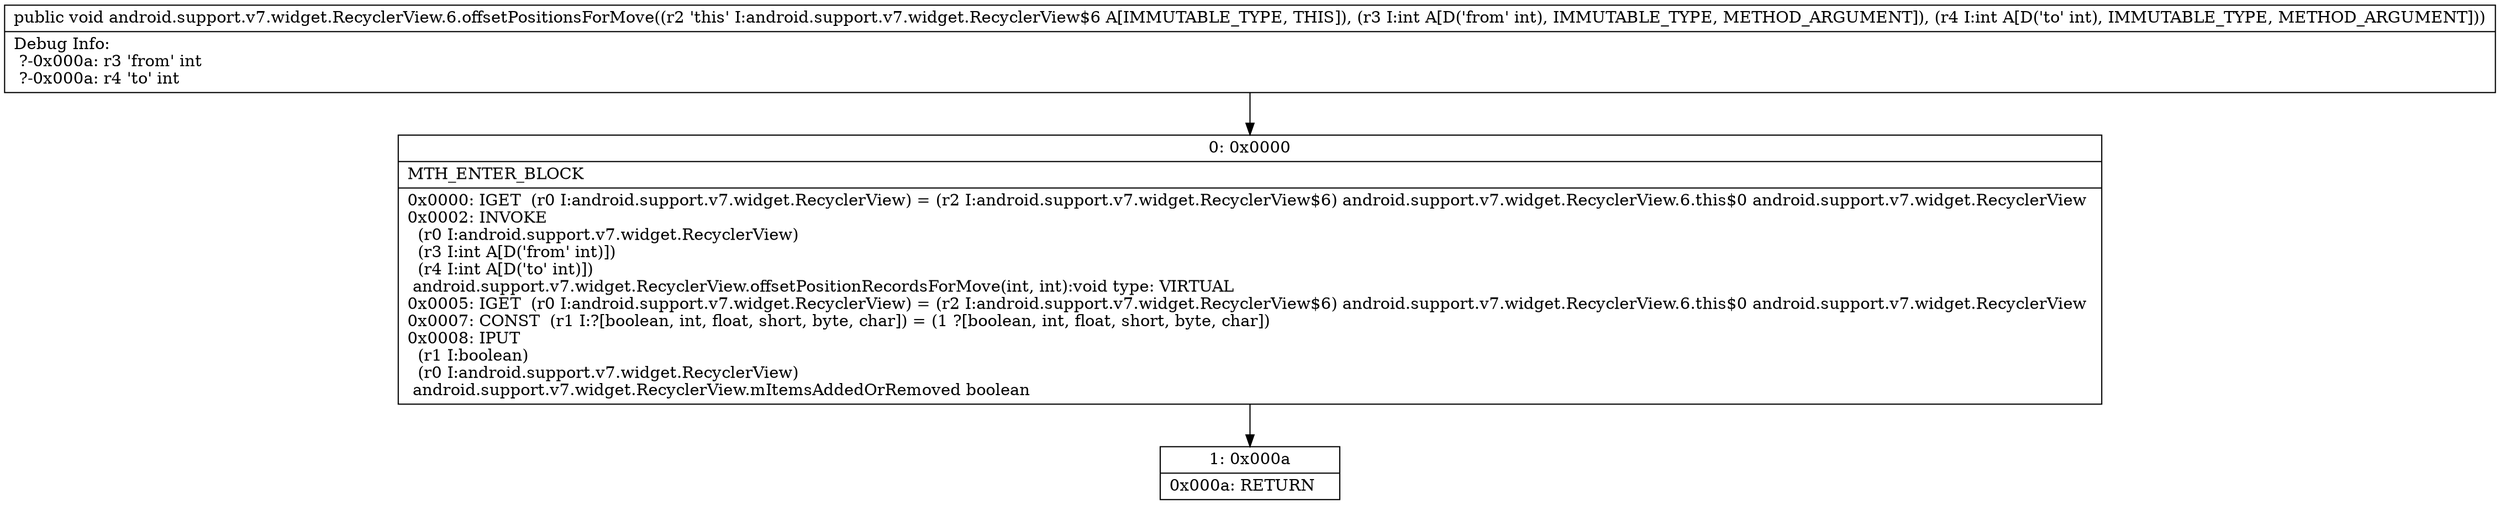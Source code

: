 digraph "CFG forandroid.support.v7.widget.RecyclerView.6.offsetPositionsForMove(II)V" {
Node_0 [shape=record,label="{0\:\ 0x0000|MTH_ENTER_BLOCK\l|0x0000: IGET  (r0 I:android.support.v7.widget.RecyclerView) = (r2 I:android.support.v7.widget.RecyclerView$6) android.support.v7.widget.RecyclerView.6.this$0 android.support.v7.widget.RecyclerView \l0x0002: INVOKE  \l  (r0 I:android.support.v7.widget.RecyclerView)\l  (r3 I:int A[D('from' int)])\l  (r4 I:int A[D('to' int)])\l android.support.v7.widget.RecyclerView.offsetPositionRecordsForMove(int, int):void type: VIRTUAL \l0x0005: IGET  (r0 I:android.support.v7.widget.RecyclerView) = (r2 I:android.support.v7.widget.RecyclerView$6) android.support.v7.widget.RecyclerView.6.this$0 android.support.v7.widget.RecyclerView \l0x0007: CONST  (r1 I:?[boolean, int, float, short, byte, char]) = (1 ?[boolean, int, float, short, byte, char]) \l0x0008: IPUT  \l  (r1 I:boolean)\l  (r0 I:android.support.v7.widget.RecyclerView)\l android.support.v7.widget.RecyclerView.mItemsAddedOrRemoved boolean \l}"];
Node_1 [shape=record,label="{1\:\ 0x000a|0x000a: RETURN   \l}"];
MethodNode[shape=record,label="{public void android.support.v7.widget.RecyclerView.6.offsetPositionsForMove((r2 'this' I:android.support.v7.widget.RecyclerView$6 A[IMMUTABLE_TYPE, THIS]), (r3 I:int A[D('from' int), IMMUTABLE_TYPE, METHOD_ARGUMENT]), (r4 I:int A[D('to' int), IMMUTABLE_TYPE, METHOD_ARGUMENT]))  | Debug Info:\l  ?\-0x000a: r3 'from' int\l  ?\-0x000a: r4 'to' int\l}"];
MethodNode -> Node_0;
Node_0 -> Node_1;
}

